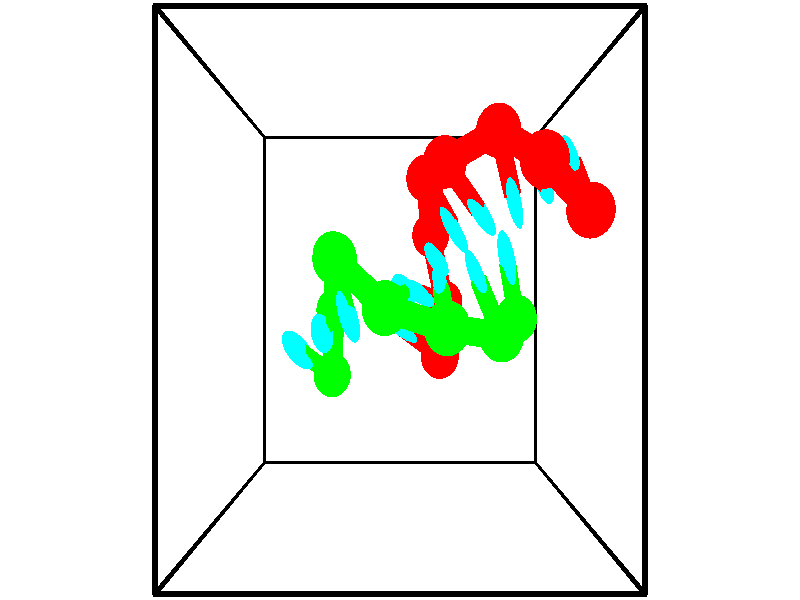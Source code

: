 // switches for output
#declare DRAW_BASES = 1; // possible values are 0, 1; only relevant for DNA ribbons
#declare DRAW_BASES_TYPE = 3; // possible values are 1, 2, 3; only relevant for DNA ribbons
#declare DRAW_FOG = 0; // set to 1 to enable fog

#include "colors.inc"

#include "transforms.inc"
background { rgb <1, 1, 1>}

#default {
   normal{
       ripples 0.25
       frequency 0.20
       turbulence 0.2
       lambda 5
   }
	finish {
		phong 0.1
		phong_size 40.
	}
}

// original window dimensions: 1024x640


// camera settings

camera {
	sky <-0, 1, 0>
	up <-0, 1, 0>
	right 1.6 * <1, 0, 0>
	location <2.5, 2.5, 11.1562>
	look_at <2.5, 2.5, 2.5>
	direction <0, 0, -8.6562>
	angle 67.0682
}


# declare cpy_camera_pos = <2.5, 2.5, 11.1562>;
# if (DRAW_FOG = 1)
fog {
	fog_type 2
	up vnormalize(cpy_camera_pos)
	color rgbt<1,1,1,0.3>
	distance 1e-5
	fog_alt 3e-3
	fog_offset 4
}
# end


// LIGHTS

# declare lum = 6;
global_settings {
	ambient_light rgb lum * <0.05, 0.05, 0.05>
	max_trace_level 15
}# declare cpy_direct_light_amount = 0.25;
light_source
{	1000 * <-1, -1, 1>,
	rgb lum * cpy_direct_light_amount
	parallel
}

light_source
{	1000 * <1, 1, -1>,
	rgb lum * cpy_direct_light_amount
	parallel
}

// strand 0

// nucleotide -1

// particle -1
sphere {
	<4.524467, 3.294711, 4.749468> 0.250000
	pigment { color rgbt <1,0,0,0> }
	no_shadow
}
cylinder {
	<4.481669, 3.598091, 4.492313>,  <4.455990, 3.780119, 4.338020>, 0.100000
	pigment { color rgbt <1,0,0,0> }
	no_shadow
}
cylinder {
	<4.481669, 3.598091, 4.492313>,  <4.524467, 3.294711, 4.749468>, 0.100000
	pigment { color rgbt <1,0,0,0> }
	no_shadow
}

// particle -1
sphere {
	<4.481669, 3.598091, 4.492313> 0.100000
	pigment { color rgbt <1,0,0,0> }
	no_shadow
}
sphere {
	0, 1
	scale<0.080000,0.200000,0.300000>
	matrix <-0.914301, -0.329107, -0.236099,
		-0.390648, 0.562532, 0.728665,
		-0.106995, 0.758450, -0.642888,
		4.449571, 3.825626, 4.299447>
	pigment { color rgbt <0,1,1,0> }
	no_shadow
}
cylinder {
	<3.985373, 3.704871, 4.956016>,  <4.524467, 3.294711, 4.749468>, 0.130000
	pigment { color rgbt <1,0,0,0> }
	no_shadow
}

// nucleotide -1

// particle -1
sphere {
	<3.985373, 3.704871, 4.956016> 0.250000
	pigment { color rgbt <1,0,0,0> }
	no_shadow
}
cylinder {
	<4.072895, 3.646973, 4.570026>,  <4.125408, 3.612234, 4.338433>, 0.100000
	pigment { color rgbt <1,0,0,0> }
	no_shadow
}
cylinder {
	<4.072895, 3.646973, 4.570026>,  <3.985373, 3.704871, 4.956016>, 0.100000
	pigment { color rgbt <1,0,0,0> }
	no_shadow
}

// particle -1
sphere {
	<4.072895, 3.646973, 4.570026> 0.100000
	pigment { color rgbt <1,0,0,0> }
	no_shadow
}
sphere {
	0, 1
	scale<0.080000,0.200000,0.300000>
	matrix <-0.886616, -0.442466, -0.134669,
		-0.407475, 0.885027, -0.225147,
		0.218805, -0.144745, -0.964973,
		4.138536, 3.603549, 4.280534>
	pigment { color rgbt <0,1,1,0> }
	no_shadow
}
cylinder {
	<3.601329, 4.079543, 4.405980>,  <3.985373, 3.704871, 4.956016>, 0.130000
	pigment { color rgbt <1,0,0,0> }
	no_shadow
}

// nucleotide -1

// particle -1
sphere {
	<3.601329, 4.079543, 4.405980> 0.250000
	pigment { color rgbt <1,0,0,0> }
	no_shadow
}
cylinder {
	<3.727891, 3.731594, 4.254608>,  <3.803828, 3.522825, 4.163785>, 0.100000
	pigment { color rgbt <1,0,0,0> }
	no_shadow
}
cylinder {
	<3.727891, 3.731594, 4.254608>,  <3.601329, 4.079543, 4.405980>, 0.100000
	pigment { color rgbt <1,0,0,0> }
	no_shadow
}

// particle -1
sphere {
	<3.727891, 3.731594, 4.254608> 0.100000
	pigment { color rgbt <1,0,0,0> }
	no_shadow
}
sphere {
	0, 1
	scale<0.080000,0.200000,0.300000>
	matrix <-0.947102, -0.267081, -0.177947,
		0.053719, 0.414715, -0.908364,
		0.316404, -0.869873, -0.378430,
		3.822812, 3.470632, 4.141079>
	pigment { color rgbt <0,1,1,0> }
	no_shadow
}
cylinder {
	<3.011065, 3.811272, 4.270721>,  <3.601329, 4.079543, 4.405980>, 0.130000
	pigment { color rgbt <1,0,0,0> }
	no_shadow
}

// nucleotide -1

// particle -1
sphere {
	<3.011065, 3.811272, 4.270721> 0.250000
	pigment { color rgbt <1,0,0,0> }
	no_shadow
}
cylinder {
	<3.266806, 3.557411, 4.097080>,  <3.420251, 3.405095, 3.992896>, 0.100000
	pigment { color rgbt <1,0,0,0> }
	no_shadow
}
cylinder {
	<3.266806, 3.557411, 4.097080>,  <3.011065, 3.811272, 4.270721>, 0.100000
	pigment { color rgbt <1,0,0,0> }
	no_shadow
}

// particle -1
sphere {
	<3.266806, 3.557411, 4.097080> 0.100000
	pigment { color rgbt <1,0,0,0> }
	no_shadow
}
sphere {
	0, 1
	scale<0.080000,0.200000,0.300000>
	matrix <-0.768099, -0.501173, -0.398560,
		0.035386, 0.588254, -0.807902,
		0.639353, -0.634652, -0.434103,
		3.458612, 3.367016, 3.966850>
	pigment { color rgbt <0,1,1,0> }
	no_shadow
}
cylinder {
	<2.829201, 3.782931, 3.510627>,  <3.011065, 3.811272, 4.270721>, 0.130000
	pigment { color rgbt <1,0,0,0> }
	no_shadow
}

// nucleotide -1

// particle -1
sphere {
	<2.829201, 3.782931, 3.510627> 0.250000
	pigment { color rgbt <1,0,0,0> }
	no_shadow
}
cylinder {
	<3.017003, 3.462471, 3.659073>,  <3.129684, 3.270195, 3.748140>, 0.100000
	pigment { color rgbt <1,0,0,0> }
	no_shadow
}
cylinder {
	<3.017003, 3.462471, 3.659073>,  <2.829201, 3.782931, 3.510627>, 0.100000
	pigment { color rgbt <1,0,0,0> }
	no_shadow
}

// particle -1
sphere {
	<3.017003, 3.462471, 3.659073> 0.100000
	pigment { color rgbt <1,0,0,0> }
	no_shadow
}
sphere {
	0, 1
	scale<0.080000,0.200000,0.300000>
	matrix <-0.789197, -0.569257, -0.230464,
		0.395895, -0.184679, -0.899534,
		0.469504, -0.801149, 0.371114,
		3.157854, 3.222126, 3.770407>
	pigment { color rgbt <0,1,1,0> }
	no_shadow
}
cylinder {
	<2.916919, 3.231877, 2.950028>,  <2.829201, 3.782931, 3.510627>, 0.130000
	pigment { color rgbt <1,0,0,0> }
	no_shadow
}

// nucleotide -1

// particle -1
sphere {
	<2.916919, 3.231877, 2.950028> 0.250000
	pigment { color rgbt <1,0,0,0> }
	no_shadow
}
cylinder {
	<2.940077, 3.056351, 3.308712>,  <2.953971, 2.951035, 3.523922>, 0.100000
	pigment { color rgbt <1,0,0,0> }
	no_shadow
}
cylinder {
	<2.940077, 3.056351, 3.308712>,  <2.916919, 3.231877, 2.950028>, 0.100000
	pigment { color rgbt <1,0,0,0> }
	no_shadow
}

// particle -1
sphere {
	<2.940077, 3.056351, 3.308712> 0.100000
	pigment { color rgbt <1,0,0,0> }
	no_shadow
}
sphere {
	0, 1
	scale<0.080000,0.200000,0.300000>
	matrix <-0.699375, -0.658797, -0.277237,
		0.712406, -0.611086, -0.345037,
		0.057894, -0.438816, 0.896710,
		2.957445, 2.924706, 3.577725>
	pigment { color rgbt <0,1,1,0> }
	no_shadow
}
cylinder {
	<3.103504, 2.473246, 2.893697>,  <2.916919, 3.231877, 2.950028>, 0.130000
	pigment { color rgbt <1,0,0,0> }
	no_shadow
}

// nucleotide -1

// particle -1
sphere {
	<3.103504, 2.473246, 2.893697> 0.250000
	pigment { color rgbt <1,0,0,0> }
	no_shadow
}
cylinder {
	<2.897741, 2.529343, 3.232098>,  <2.774284, 2.563001, 3.435138>, 0.100000
	pigment { color rgbt <1,0,0,0> }
	no_shadow
}
cylinder {
	<2.897741, 2.529343, 3.232098>,  <3.103504, 2.473246, 2.893697>, 0.100000
	pigment { color rgbt <1,0,0,0> }
	no_shadow
}

// particle -1
sphere {
	<2.897741, 2.529343, 3.232098> 0.100000
	pigment { color rgbt <1,0,0,0> }
	no_shadow
}
sphere {
	0, 1
	scale<0.080000,0.200000,0.300000>
	matrix <-0.597596, -0.766169, -0.236357,
		0.615033, -0.627150, 0.477930,
		-0.514407, 0.140242, 0.846001,
		2.743419, 2.571415, 3.485898>
	pigment { color rgbt <0,1,1,0> }
	no_shadow
}
cylinder {
	<3.023302, 1.885079, 3.204491>,  <3.103504, 2.473246, 2.893697>, 0.130000
	pigment { color rgbt <1,0,0,0> }
	no_shadow
}

// nucleotide -1

// particle -1
sphere {
	<3.023302, 1.885079, 3.204491> 0.250000
	pigment { color rgbt <1,0,0,0> }
	no_shadow
}
cylinder {
	<2.722239, 2.082699, 3.378582>,  <2.541602, 2.201271, 3.483037>, 0.100000
	pigment { color rgbt <1,0,0,0> }
	no_shadow
}
cylinder {
	<2.722239, 2.082699, 3.378582>,  <3.023302, 1.885079, 3.204491>, 0.100000
	pigment { color rgbt <1,0,0,0> }
	no_shadow
}

// particle -1
sphere {
	<2.722239, 2.082699, 3.378582> 0.100000
	pigment { color rgbt <1,0,0,0> }
	no_shadow
}
sphere {
	0, 1
	scale<0.080000,0.200000,0.300000>
	matrix <-0.624923, -0.744176, -0.235950,
		0.207315, -0.449574, 0.868852,
		-0.752656, 0.494050, 0.435228,
		2.496442, 2.230914, 3.509151>
	pigment { color rgbt <0,1,1,0> }
	no_shadow
}
// strand 1

// nucleotide -1

// particle -1
sphere {
	<1.584818, 1.658260, 3.004708> 0.250000
	pigment { color rgbt <0,1,0,0> }
	no_shadow
}
cylinder {
	<1.371986, 1.837059, 3.292343>,  <1.244287, 1.944338, 3.464924>, 0.100000
	pigment { color rgbt <0,1,0,0> }
	no_shadow
}
cylinder {
	<1.371986, 1.837059, 3.292343>,  <1.584818, 1.658260, 3.004708>, 0.100000
	pigment { color rgbt <0,1,0,0> }
	no_shadow
}

// particle -1
sphere {
	<1.371986, 1.837059, 3.292343> 0.100000
	pigment { color rgbt <0,1,0,0> }
	no_shadow
}
sphere {
	0, 1
	scale<0.080000,0.200000,0.300000>
	matrix <0.824040, 0.468534, 0.318488,
		-0.194554, 0.762017, -0.617640,
		-0.532079, 0.446996, 0.719087,
		1.212363, 1.971158, 3.508069>
	pigment { color rgbt <0,1,1,0> }
	no_shadow
}
cylinder {
	<1.617512, 2.384817, 2.958910>,  <1.584818, 1.658260, 3.004708>, 0.130000
	pigment { color rgbt <0,1,0,0> }
	no_shadow
}

// nucleotide -1

// particle -1
sphere {
	<1.617512, 2.384817, 2.958910> 0.250000
	pigment { color rgbt <0,1,0,0> }
	no_shadow
}
cylinder {
	<1.566467, 2.254192, 3.333519>,  <1.535841, 2.175817, 3.558284>, 0.100000
	pigment { color rgbt <0,1,0,0> }
	no_shadow
}
cylinder {
	<1.566467, 2.254192, 3.333519>,  <1.617512, 2.384817, 2.958910>, 0.100000
	pigment { color rgbt <0,1,0,0> }
	no_shadow
}

// particle -1
sphere {
	<1.566467, 2.254192, 3.333519> 0.100000
	pigment { color rgbt <0,1,0,0> }
	no_shadow
}
sphere {
	0, 1
	scale<0.080000,0.200000,0.300000>
	matrix <0.868368, 0.419443, 0.264583,
		-0.479220, 0.847009, 0.230051,
		-0.127611, -0.326562, 0.936521,
		1.528184, 2.156224, 3.614475>
	pigment { color rgbt <0,1,1,0> }
	no_shadow
}
cylinder {
	<1.652794, 2.971437, 3.547514>,  <1.617512, 2.384817, 2.958910>, 0.130000
	pigment { color rgbt <0,1,0,0> }
	no_shadow
}

// nucleotide -1

// particle -1
sphere {
	<1.652794, 2.971437, 3.547514> 0.250000
	pigment { color rgbt <0,1,0,0> }
	no_shadow
}
cylinder {
	<1.774387, 2.612686, 3.676018>,  <1.847344, 2.397436, 3.753120>, 0.100000
	pigment { color rgbt <0,1,0,0> }
	no_shadow
}
cylinder {
	<1.774387, 2.612686, 3.676018>,  <1.652794, 2.971437, 3.547514>, 0.100000
	pigment { color rgbt <0,1,0,0> }
	no_shadow
}

// particle -1
sphere {
	<1.774387, 2.612686, 3.676018> 0.100000
	pigment { color rgbt <0,1,0,0> }
	no_shadow
}
sphere {
	0, 1
	scale<0.080000,0.200000,0.300000>
	matrix <0.850267, 0.407514, 0.333134,
		-0.429698, 0.171888, 0.886462,
		0.303984, -0.896876, 0.321259,
		1.865583, 2.343623, 3.772395>
	pigment { color rgbt <0,1,1,0> }
	no_shadow
}
cylinder {
	<1.760149, 2.892443, 4.325697>,  <1.652794, 2.971437, 3.547514>, 0.130000
	pigment { color rgbt <0,1,0,0> }
	no_shadow
}

// nucleotide -1

// particle -1
sphere {
	<1.760149, 2.892443, 4.325697> 0.250000
	pigment { color rgbt <0,1,0,0> }
	no_shadow
}
cylinder {
	<1.990562, 2.684376, 4.073471>,  <2.128810, 2.559535, 3.922136>, 0.100000
	pigment { color rgbt <0,1,0,0> }
	no_shadow
}
cylinder {
	<1.990562, 2.684376, 4.073471>,  <1.760149, 2.892443, 4.325697>, 0.100000
	pigment { color rgbt <0,1,0,0> }
	no_shadow
}

// particle -1
sphere {
	<1.990562, 2.684376, 4.073471> 0.100000
	pigment { color rgbt <0,1,0,0> }
	no_shadow
}
sphere {
	0, 1
	scale<0.080000,0.200000,0.300000>
	matrix <0.813107, 0.443823, 0.376667,
		0.083928, -0.729688, 0.678610,
		0.576033, -0.520169, -0.630564,
		2.163372, 2.528325, 3.884302>
	pigment { color rgbt <0,1,1,0> }
	no_shadow
}
cylinder {
	<2.337141, 2.427667, 4.670847>,  <1.760149, 2.892443, 4.325697>, 0.130000
	pigment { color rgbt <0,1,0,0> }
	no_shadow
}

// nucleotide -1

// particle -1
sphere {
	<2.337141, 2.427667, 4.670847> 0.250000
	pigment { color rgbt <0,1,0,0> }
	no_shadow
}
cylinder {
	<2.451866, 2.511536, 4.296944>,  <2.520702, 2.561857, 4.072601>, 0.100000
	pigment { color rgbt <0,1,0,0> }
	no_shadow
}
cylinder {
	<2.451866, 2.511536, 4.296944>,  <2.337141, 2.427667, 4.670847>, 0.100000
	pigment { color rgbt <0,1,0,0> }
	no_shadow
}

// particle -1
sphere {
	<2.451866, 2.511536, 4.296944> 0.100000
	pigment { color rgbt <0,1,0,0> }
	no_shadow
}
sphere {
	0, 1
	scale<0.080000,0.200000,0.300000>
	matrix <0.825538, 0.440949, 0.352208,
		0.486029, -0.872698, -0.046621,
		0.286814, 0.209671, -0.934759,
		2.537910, 2.574437, 4.016516>
	pigment { color rgbt <0,1,1,0> }
	no_shadow
}
cylinder {
	<3.007056, 2.247931, 4.674943>,  <2.337141, 2.427667, 4.670847>, 0.130000
	pigment { color rgbt <0,1,0,0> }
	no_shadow
}

// nucleotide -1

// particle -1
sphere {
	<3.007056, 2.247931, 4.674943> 0.250000
	pigment { color rgbt <0,1,0,0> }
	no_shadow
}
cylinder {
	<2.992279, 2.462952, 4.337975>,  <2.983413, 2.591964, 4.135794>, 0.100000
	pigment { color rgbt <0,1,0,0> }
	no_shadow
}
cylinder {
	<2.992279, 2.462952, 4.337975>,  <3.007056, 2.247931, 4.674943>, 0.100000
	pigment { color rgbt <0,1,0,0> }
	no_shadow
}

// particle -1
sphere {
	<2.992279, 2.462952, 4.337975> 0.100000
	pigment { color rgbt <0,1,0,0> }
	no_shadow
}
sphere {
	0, 1
	scale<0.080000,0.200000,0.300000>
	matrix <0.931535, 0.323704, 0.165707,
		0.361772, -0.778623, -0.512707,
		-0.036942, 0.537552, -0.842421,
		2.981196, 2.624217, 4.085248>
	pigment { color rgbt <0,1,1,0> }
	no_shadow
}
cylinder {
	<3.643589, 2.164174, 4.352877>,  <3.007056, 2.247931, 4.674943>, 0.130000
	pigment { color rgbt <0,1,0,0> }
	no_shadow
}

// nucleotide -1

// particle -1
sphere {
	<3.643589, 2.164174, 4.352877> 0.250000
	pigment { color rgbt <0,1,0,0> }
	no_shadow
}
cylinder {
	<3.508106, 2.491634, 4.167366>,  <3.426817, 2.688110, 4.056059>, 0.100000
	pigment { color rgbt <0,1,0,0> }
	no_shadow
}
cylinder {
	<3.508106, 2.491634, 4.167366>,  <3.643589, 2.164174, 4.352877>, 0.100000
	pigment { color rgbt <0,1,0,0> }
	no_shadow
}

// particle -1
sphere {
	<3.508106, 2.491634, 4.167366> 0.100000
	pigment { color rgbt <0,1,0,0> }
	no_shadow
}
sphere {
	0, 1
	scale<0.080000,0.200000,0.300000>
	matrix <0.918167, 0.395261, 0.027150,
		0.205539, -0.416630, -0.885536,
		-0.338707, 0.818650, -0.463777,
		3.406494, 2.737229, 4.028233>
	pigment { color rgbt <0,1,1,0> }
	no_shadow
}
cylinder {
	<3.949335, 2.307173, 3.637834>,  <3.643589, 2.164174, 4.352877>, 0.130000
	pigment { color rgbt <0,1,0,0> }
	no_shadow
}

// nucleotide -1

// particle -1
sphere {
	<3.949335, 2.307173, 3.637834> 0.250000
	pigment { color rgbt <0,1,0,0> }
	no_shadow
}
cylinder {
	<3.850594, 2.653896, 3.811134>,  <3.791348, 2.861930, 3.915115>, 0.100000
	pigment { color rgbt <0,1,0,0> }
	no_shadow
}
cylinder {
	<3.850594, 2.653896, 3.811134>,  <3.949335, 2.307173, 3.637834>, 0.100000
	pigment { color rgbt <0,1,0,0> }
	no_shadow
}

// particle -1
sphere {
	<3.850594, 2.653896, 3.811134> 0.100000
	pigment { color rgbt <0,1,0,0> }
	no_shadow
}
sphere {
	0, 1
	scale<0.080000,0.200000,0.300000>
	matrix <0.952087, 0.300235, -0.058209,
		-0.180533, 0.398124, -0.899391,
		-0.246854, 0.866808, 0.433251,
		3.776537, 2.913939, 3.941110>
	pigment { color rgbt <0,1,1,0> }
	no_shadow
}
// box output
cylinder {
	<0.000000, 0.000000, 0.000000>,  <5.000000, 0.000000, 0.000000>, 0.025000
	pigment { color rgbt <0,0,0,0> }
	no_shadow
}
cylinder {
	<0.000000, 0.000000, 0.000000>,  <0.000000, 5.000000, 0.000000>, 0.025000
	pigment { color rgbt <0,0,0,0> }
	no_shadow
}
cylinder {
	<0.000000, 0.000000, 0.000000>,  <0.000000, 0.000000, 5.000000>, 0.025000
	pigment { color rgbt <0,0,0,0> }
	no_shadow
}
cylinder {
	<5.000000, 5.000000, 5.000000>,  <0.000000, 5.000000, 5.000000>, 0.025000
	pigment { color rgbt <0,0,0,0> }
	no_shadow
}
cylinder {
	<5.000000, 5.000000, 5.000000>,  <5.000000, 0.000000, 5.000000>, 0.025000
	pigment { color rgbt <0,0,0,0> }
	no_shadow
}
cylinder {
	<5.000000, 5.000000, 5.000000>,  <5.000000, 5.000000, 0.000000>, 0.025000
	pigment { color rgbt <0,0,0,0> }
	no_shadow
}
cylinder {
	<0.000000, 0.000000, 5.000000>,  <0.000000, 5.000000, 5.000000>, 0.025000
	pigment { color rgbt <0,0,0,0> }
	no_shadow
}
cylinder {
	<0.000000, 0.000000, 5.000000>,  <5.000000, 0.000000, 5.000000>, 0.025000
	pigment { color rgbt <0,0,0,0> }
	no_shadow
}
cylinder {
	<5.000000, 5.000000, 0.000000>,  <0.000000, 5.000000, 0.000000>, 0.025000
	pigment { color rgbt <0,0,0,0> }
	no_shadow
}
cylinder {
	<5.000000, 5.000000, 0.000000>,  <5.000000, 0.000000, 0.000000>, 0.025000
	pigment { color rgbt <0,0,0,0> }
	no_shadow
}
cylinder {
	<5.000000, 0.000000, 5.000000>,  <5.000000, 0.000000, 0.000000>, 0.025000
	pigment { color rgbt <0,0,0,0> }
	no_shadow
}
cylinder {
	<0.000000, 5.000000, 0.000000>,  <0.000000, 5.000000, 5.000000>, 0.025000
	pigment { color rgbt <0,0,0,0> }
	no_shadow
}
// end of box output
